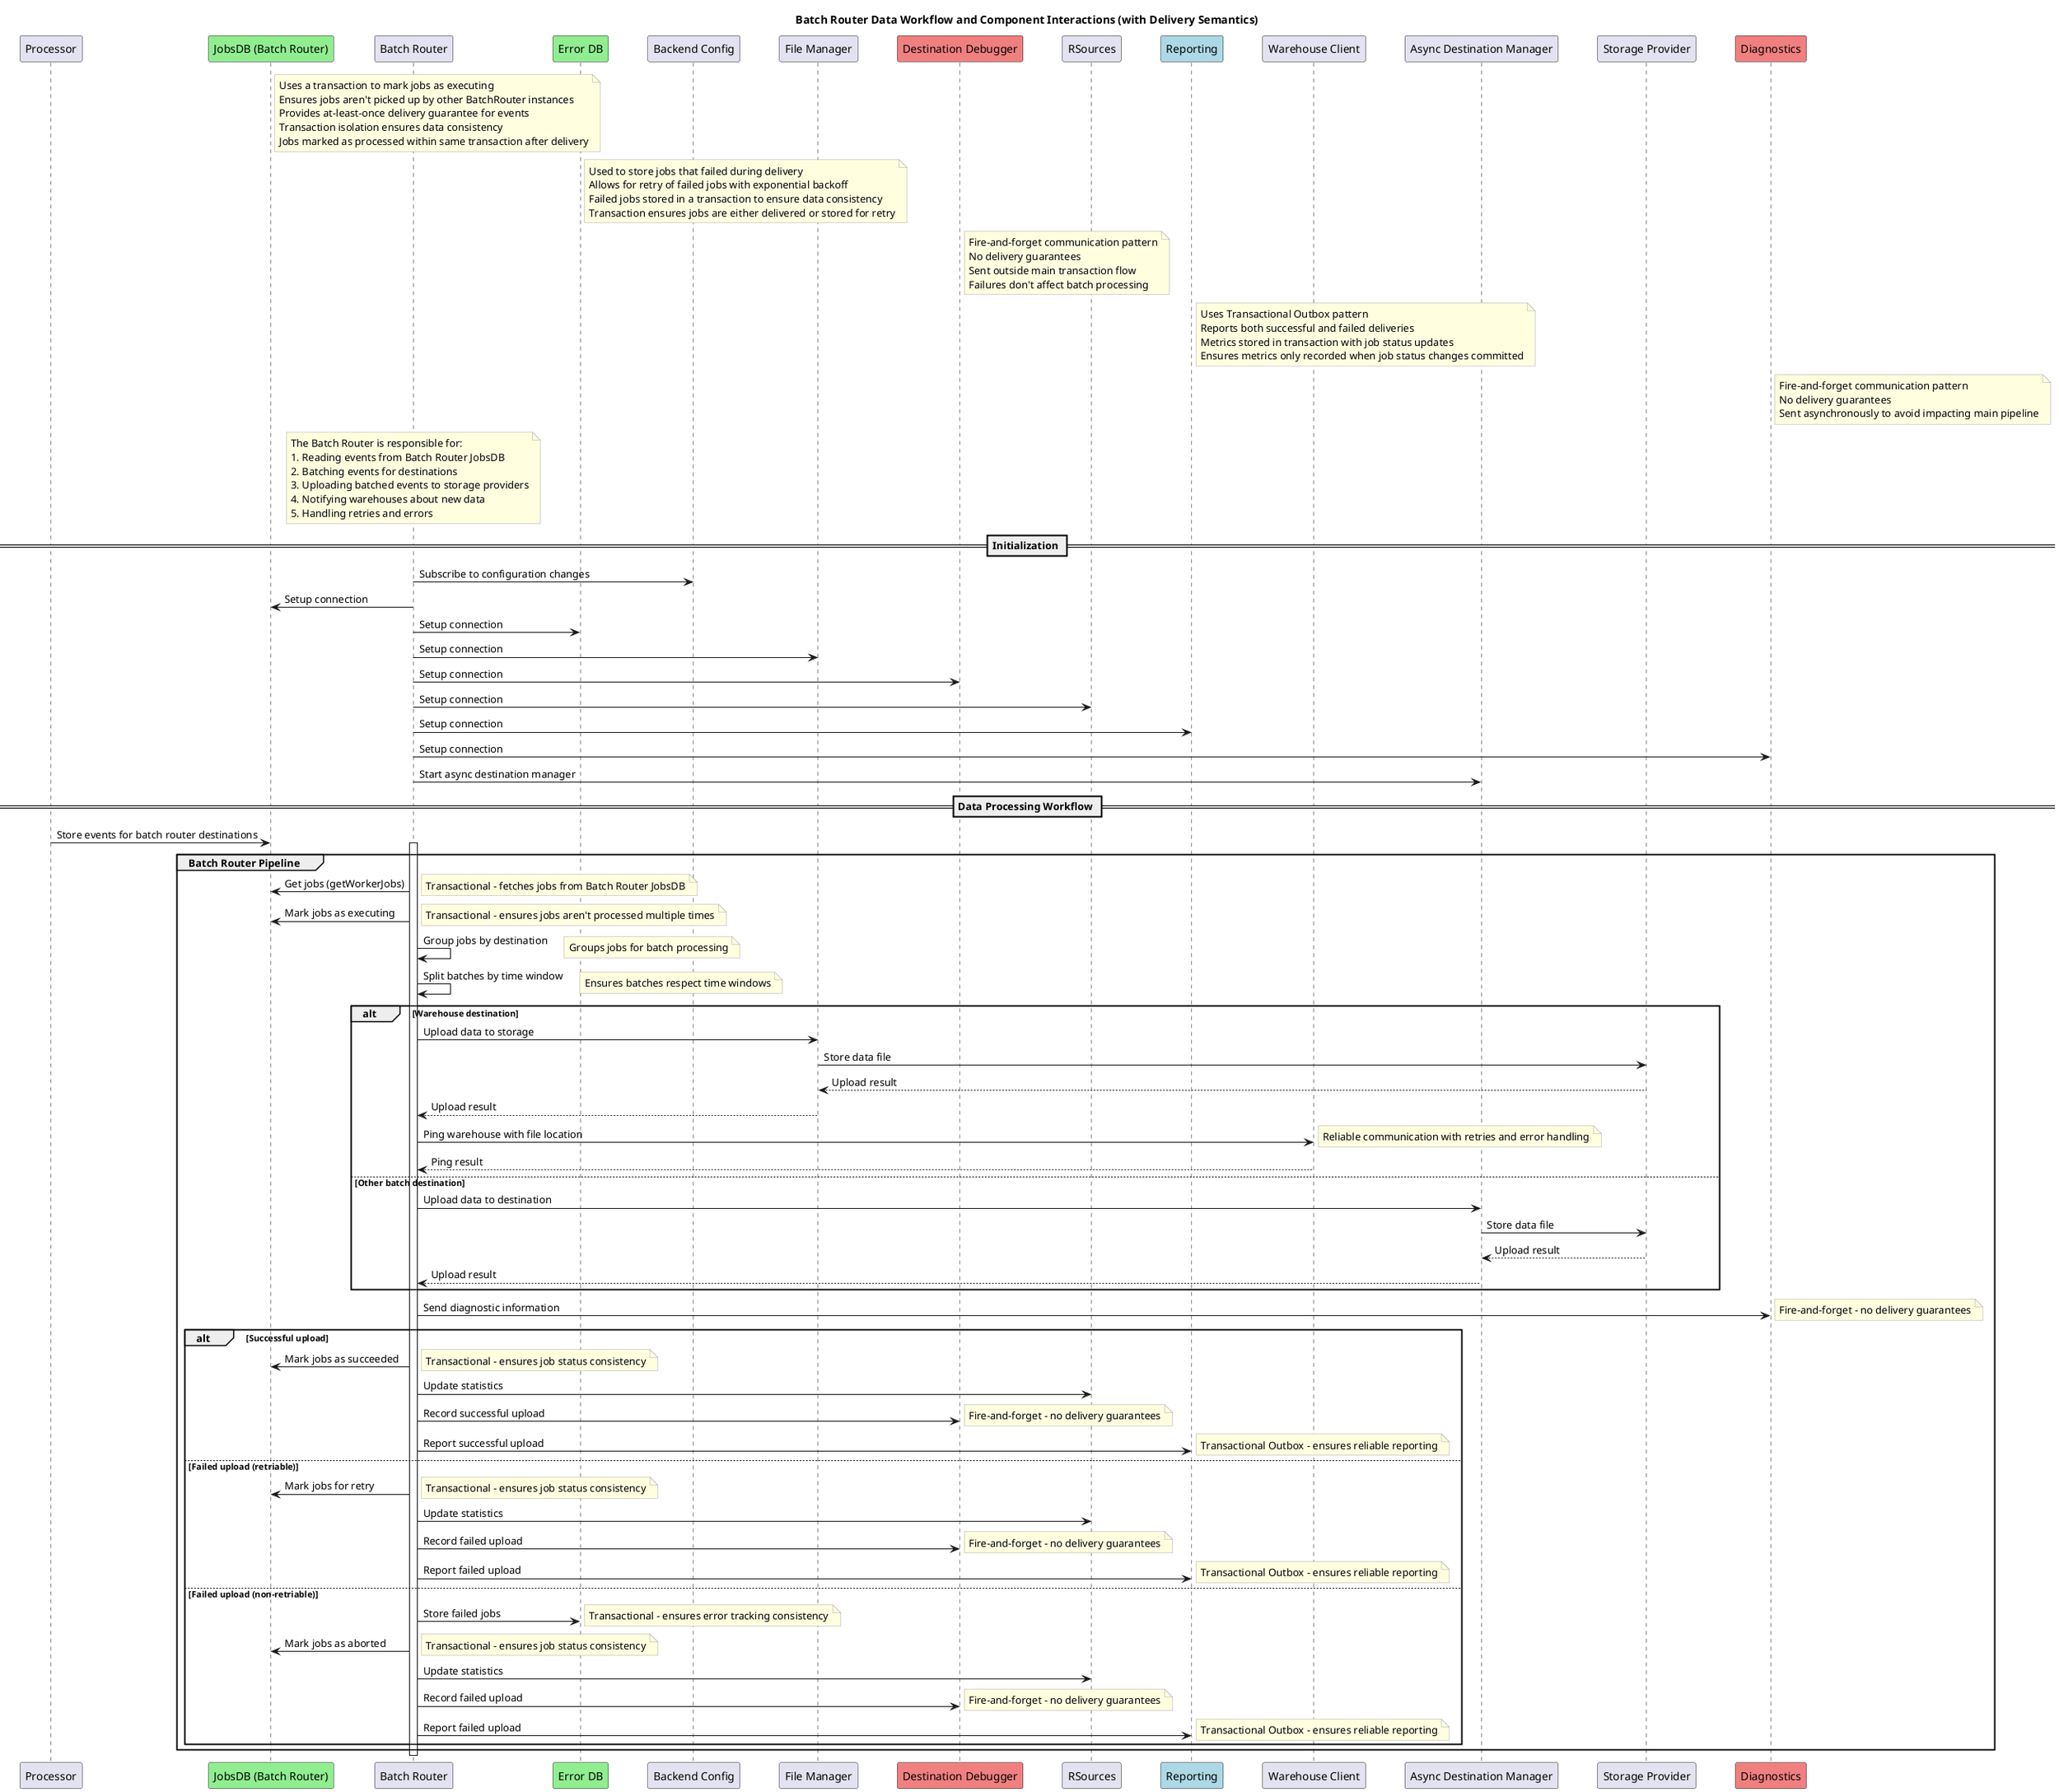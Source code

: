 @startuml Batch Router Sequence Detailed Diagram

skinparam ParticipantPadding 20
skinparam BoxPadding 10
skinparam NoteBackgroundColor LightYellow
skinparam NoteBorderColor DarkGray

title Batch Router Data Workflow and Component Interactions (with Delivery Semantics)

participant "Processor" as processor
participant "JobsDB (Batch Router)" as batchRouterDB #LightGreen
note right of batchRouterDB
  Uses a transaction to mark jobs as executing
  Ensures jobs aren't picked up by other BatchRouter instances
  Provides at-least-once delivery guarantee for events
  Transaction isolation ensures data consistency
  Jobs marked as processed within same transaction after delivery
end note
participant "Batch Router" as batchRouter
participant "Error DB" as errorDB #LightGreen
note right of errorDB
  Used to store jobs that failed during delivery
  Allows for retry of failed jobs with exponential backoff
  Failed jobs stored in a transaction to ensure data consistency
  Transaction ensures jobs are either delivered or stored for retry
end note
participant "Backend Config" as backendConfig
participant "File Manager" as fileManager
participant "Destination Debugger" as destDebugger #LightCoral
note right of destDebugger
  Fire-and-forget communication pattern
  No delivery guarantees
  Sent outside main transaction flow
  Failures don't affect batch processing
end note
participant "RSources" as rsources
participant "Reporting" as reporting #LightBlue
note right of reporting
  Uses Transactional Outbox pattern
  Reports both successful and failed deliveries
  Metrics stored in transaction with job status updates
  Ensures metrics only recorded when job status changes committed
end note
participant "Warehouse Client" as warehouseClient
participant "Async Destination Manager" as asyncDestManager
participant "Storage Provider" as storageProvider
participant "Diagnostics" as diagnostics #LightCoral
note right of diagnostics
  Fire-and-forget communication pattern
  No delivery guarantees
  Sent asynchronously to avoid impacting main pipeline
end note

note over batchRouter
  The Batch Router is responsible for:
  1. Reading events from Batch Router JobsDB
  2. Batching events for destinations
  3. Uploading batched events to storage providers
  4. Notifying warehouses about new data
  5. Handling retries and errors
end note

== Initialization ==
batchRouter -> backendConfig: Subscribe to configuration changes
batchRouter -> batchRouterDB: Setup connection
batchRouter -> errorDB: Setup connection
batchRouter -> fileManager: Setup connection
batchRouter -> destDebugger: Setup connection
batchRouter -> rsources: Setup connection
batchRouter -> reporting: Setup connection
batchRouter -> diagnostics: Setup connection
batchRouter -> asyncDestManager: Start async destination manager

== Data Processing Workflow ==

processor -> batchRouterDB: Store events for batch router destinations
activate batchRouter

group Batch Router Pipeline
    batchRouter -> batchRouterDB: Get jobs (getWorkerJobs)
    note right: Transactional - fetches jobs from Batch Router JobsDB

    batchRouter -> batchRouterDB: Mark jobs as executing
    note right: Transactional - ensures jobs aren't processed multiple times

    batchRouter -> batchRouter: Group jobs by destination
    note right: Groups jobs for batch processing

    batchRouter -> batchRouter: Split batches by time window
    note right: Ensures batches respect time windows

    alt Warehouse destination
        batchRouter -> fileManager: Upload data to storage
        fileManager -> storageProvider: Store data file
        storageProvider --> fileManager: Upload result
        fileManager --> batchRouter: Upload result

        batchRouter -> warehouseClient: Ping warehouse with file location
        note right: Reliable communication with retries and error handling
        warehouseClient --> batchRouter: Ping result
    else Other batch destination
        batchRouter -> asyncDestManager: Upload data to destination
        asyncDestManager -> storageProvider: Store data file
        storageProvider --> asyncDestManager: Upload result
        asyncDestManager --> batchRouter: Upload result
    end

    batchRouter -> diagnostics: Send diagnostic information
    note right: Fire-and-forget - no delivery guarantees

    alt Successful upload
        batchRouter -> batchRouterDB: Mark jobs as succeeded
        note right: Transactional - ensures job status consistency
        batchRouter -> rsources: Update statistics
        batchRouter -> destDebugger: Record successful upload
        note right: Fire-and-forget - no delivery guarantees
        batchRouter -> reporting: Report successful upload
        note right: Transactional Outbox - ensures reliable reporting
    else Failed upload (retriable)
        batchRouter -> batchRouterDB: Mark jobs for retry
        note right: Transactional - ensures job status consistency
        batchRouter -> rsources: Update statistics
        batchRouter -> destDebugger: Record failed upload
        note right: Fire-and-forget - no delivery guarantees
        batchRouter -> reporting: Report failed upload
        note right: Transactional Outbox - ensures reliable reporting
    else Failed upload (non-retriable)
        batchRouter -> errorDB: Store failed jobs
        note right: Transactional - ensures error tracking consistency
        batchRouter -> batchRouterDB: Mark jobs as aborted
        note right: Transactional - ensures job status consistency
        batchRouter -> rsources: Update statistics
        batchRouter -> destDebugger: Record failed upload
        note right: Fire-and-forget - no delivery guarantees
        batchRouter -> reporting: Report failed upload
        note right: Transactional Outbox - ensures reliable reporting
    end
end

deactivate batchRouter

@enduml
